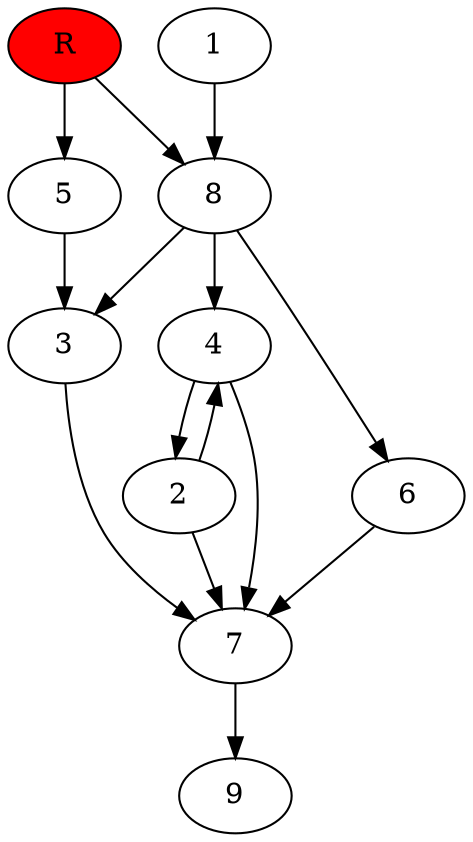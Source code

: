 digraph prb28777 {
	1
	2
	3
	4
	5
	6
	7
	8
	R [fillcolor="#ff0000" style=filled]
	1 -> 8
	2 -> 4
	2 -> 7
	3 -> 7
	4 -> 2
	4 -> 7
	5 -> 3
	6 -> 7
	7 -> 9
	8 -> 3
	8 -> 4
	8 -> 6
	R -> 5
	R -> 8
}
